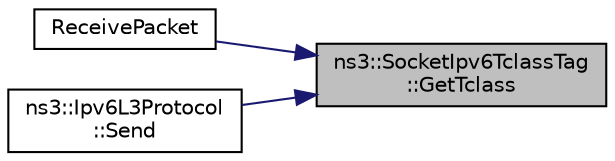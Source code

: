 digraph "ns3::SocketIpv6TclassTag::GetTclass"
{
 // LATEX_PDF_SIZE
  edge [fontname="Helvetica",fontsize="10",labelfontname="Helvetica",labelfontsize="10"];
  node [fontname="Helvetica",fontsize="10",shape=record];
  rankdir="RL";
  Node1 [label="ns3::SocketIpv6TclassTag\l::GetTclass",height=0.2,width=0.4,color="black", fillcolor="grey75", style="filled", fontcolor="black",tooltip="Get the tag's Tclass."];
  Node1 -> Node2 [dir="back",color="midnightblue",fontsize="10",style="solid",fontname="Helvetica"];
  Node2 [label="ReceivePacket",height=0.2,width=0.4,color="black", fillcolor="white", style="filled",URL="$socket-options-ipv6_8cc.html#a80dc0d980be124d8d5c4ee0b7943bfae",tooltip=" "];
  Node1 -> Node3 [dir="back",color="midnightblue",fontsize="10",style="solid",fontname="Helvetica"];
  Node3 [label="ns3::Ipv6L3Protocol\l::Send",height=0.2,width=0.4,color="black", fillcolor="white", style="filled",URL="$classns3_1_1_ipv6_l3_protocol.html#ac281dd6c5aff55330904e7a298c1881b",tooltip="Higher-level layers call this method to send a packet down the stack to the MAC and PHY layers."];
}
